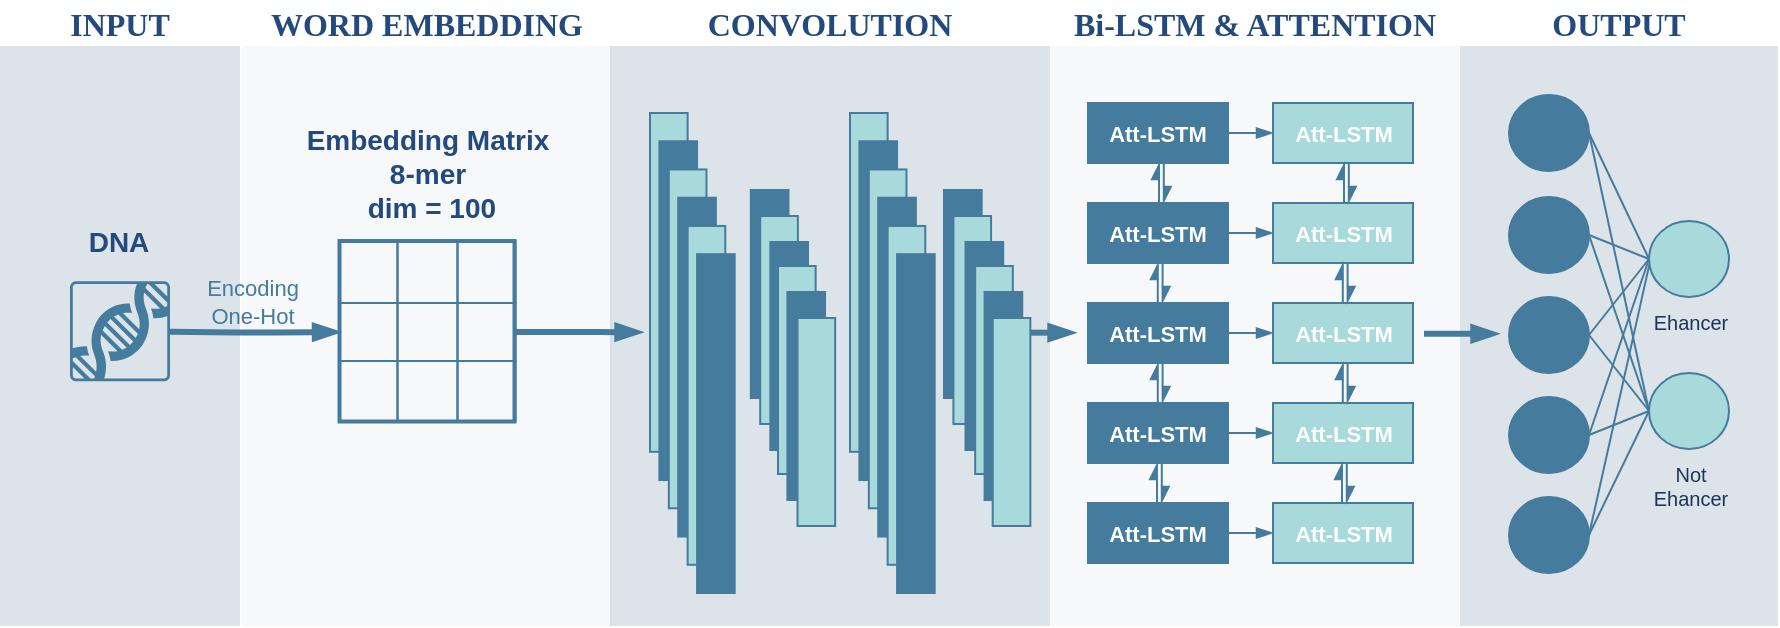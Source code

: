 <mxfile version="24.3.0" type="github">
  <diagram id="07fea595-8f29-1299-0266-81d95cde20df" name="Page-1">
    <mxGraphModel dx="1434" dy="-32" grid="1" gridSize="10" guides="1" tooltips="1" connect="1" arrows="1" fold="1" page="1" pageScale="1" pageWidth="1169" pageHeight="827" background="#ffffff" math="0" shadow="0">
      <root>
        <mxCell id="0" />
        <mxCell id="1" parent="0" />
        <mxCell id="SglfwwHXvNLSPvmOc2Lm-236" value="&lt;font style=&quot;font-size: 16px;&quot; color=&quot;#23497d&quot;&gt;INPUT&lt;/font&gt;" style="swimlane;whiteSpace=wrap;fillColor=none;swimlaneFillColor=#BAC8D3;fontColor=#EEEEEE;fontFamily=Tahoma;html=1;strokeColor=none;opacity=50;labelBackgroundColor=none;startSize=23;" parent="1" vertex="1">
          <mxGeometry x="111" y="1080" width="120" height="313" as="geometry">
            <mxRectangle x="20" y="20" width="80" height="23" as="alternateBounds" />
          </mxGeometry>
        </mxCell>
        <mxCell id="SglfwwHXvNLSPvmOc2Lm-496" value="&lt;font color=&quot;#23497d&quot;&gt;&lt;span style=&quot;font-size: 14px;&quot;&gt;&lt;b&gt;DNA&lt;/b&gt;&lt;/span&gt;&lt;/font&gt;" style="rounded=0;whiteSpace=wrap;html=1;strokeColor=none;fontColor=#1D3557;fillColor=none;align=center;" parent="SglfwwHXvNLSPvmOc2Lm-236" vertex="1">
          <mxGeometry x="10.38" y="90.75" width="99.25" height="60" as="geometry" />
        </mxCell>
        <mxCell id="SglfwwHXvNLSPvmOc2Lm-497" value="" style="sketch=0;points=[[0.015,0.015,0],[0.985,0.015,0],[0.985,0.985,0],[0.015,0.985,0],[0.25,0,0],[0.5,0,0],[0.75,0,0],[1,0.25,0],[1,0.5,0],[1,0.75,0],[0.75,1,0],[0.5,1,0],[0.25,1,0],[0,0.75,0],[0,0.5,0],[0,0.25,0]];verticalLabelPosition=bottom;verticalAlign=top;aspect=fixed;align=center;pointerEvents=1;shape=mxgraph.cisco19.rect;prIcon=cisco_dna_center;fillColor=none;strokeColor=#457B9D;fontFamily=Helvetica;fontSize=11;fontColor=none;labelBackgroundColor=none;noLabel=1;strokeWidth=1;" parent="SglfwwHXvNLSPvmOc2Lm-236" vertex="1">
          <mxGeometry x="35.01" y="140.63" width="50" height="50" as="geometry" />
        </mxCell>
        <mxCell id="SglfwwHXvNLSPvmOc2Lm-240" value="&lt;font style=&quot;font-size: 16px;&quot; color=&quot;#23497d&quot;&gt;WORD EMBEDDING&lt;/font&gt;" style="swimlane;whiteSpace=wrap;fillColor=none;swimlaneFillColor=#eef1f4;fontColor=#EEEEEE;fontFamily=Tahoma;html=1;strokeColor=none;opacity=50;labelBackgroundColor=none;" parent="1" vertex="1">
          <mxGeometry x="232" y="1080" width="185" height="313" as="geometry">
            <mxRectangle x="20" y="20" width="80" height="23" as="alternateBounds" />
          </mxGeometry>
        </mxCell>
        <mxCell id="SglfwwHXvNLSPvmOc2Lm-248" value="" style="childLayout=tableLayout;recursiveResize=0;shadow=0;fillColor=none;strokeColor=#457B9D;fontColor=#1D3557;strokeWidth=2;" parent="SglfwwHXvNLSPvmOc2Lm-240" vertex="1">
          <mxGeometry x="48.75" y="120.5" width="87.5" height="90.25" as="geometry" />
        </mxCell>
        <mxCell id="SglfwwHXvNLSPvmOc2Lm-249" value="" style="shape=tableRow;horizontal=0;startSize=0;swimlaneHead=0;swimlaneBody=0;top=0;left=0;bottom=0;right=0;dropTarget=0;collapsible=0;recursiveResize=0;expand=0;fontStyle=0;fillColor=none;strokeColor=inherit;fontColor=#1D3557;" parent="SglfwwHXvNLSPvmOc2Lm-248" vertex="1">
          <mxGeometry width="87.5" height="31" as="geometry" />
        </mxCell>
        <mxCell id="SglfwwHXvNLSPvmOc2Lm-250" value="" style="connectable=0;recursiveResize=0;strokeColor=inherit;fillColor=none;align=center;whiteSpace=wrap;html=1;fontColor=#1D3557;" parent="SglfwwHXvNLSPvmOc2Lm-249" vertex="1">
          <mxGeometry width="29" height="31" as="geometry">
            <mxRectangle width="29" height="31" as="alternateBounds" />
          </mxGeometry>
        </mxCell>
        <mxCell id="SglfwwHXvNLSPvmOc2Lm-251" value="" style="connectable=0;recursiveResize=0;strokeColor=inherit;fillColor=none;align=center;whiteSpace=wrap;html=1;fontColor=#1D3557;" parent="SglfwwHXvNLSPvmOc2Lm-249" vertex="1">
          <mxGeometry x="29" width="30" height="31" as="geometry">
            <mxRectangle width="30" height="31" as="alternateBounds" />
          </mxGeometry>
        </mxCell>
        <mxCell id="SglfwwHXvNLSPvmOc2Lm-252" value="" style="connectable=0;recursiveResize=0;strokeColor=inherit;fillColor=none;align=center;whiteSpace=wrap;html=1;fontColor=#1D3557;" parent="SglfwwHXvNLSPvmOc2Lm-249" vertex="1">
          <mxGeometry x="59" width="29" height="31" as="geometry">
            <mxRectangle width="29" height="31" as="alternateBounds" />
          </mxGeometry>
        </mxCell>
        <mxCell id="SglfwwHXvNLSPvmOc2Lm-253" style="shape=tableRow;horizontal=0;startSize=0;swimlaneHead=0;swimlaneBody=0;top=0;left=0;bottom=0;right=0;dropTarget=0;collapsible=0;recursiveResize=0;expand=0;fontStyle=0;fillColor=none;strokeColor=inherit;fontColor=#1D3557;" parent="SglfwwHXvNLSPvmOc2Lm-248" vertex="1">
          <mxGeometry y="31" width="87.5" height="29" as="geometry" />
        </mxCell>
        <mxCell id="SglfwwHXvNLSPvmOc2Lm-254" value="" style="connectable=0;recursiveResize=0;strokeColor=inherit;fillColor=none;align=center;whiteSpace=wrap;html=1;fontColor=#1D3557;" parent="SglfwwHXvNLSPvmOc2Lm-253" vertex="1">
          <mxGeometry width="29" height="29" as="geometry">
            <mxRectangle width="29" height="29" as="alternateBounds" />
          </mxGeometry>
        </mxCell>
        <mxCell id="SglfwwHXvNLSPvmOc2Lm-255" value="" style="connectable=0;recursiveResize=0;strokeColor=inherit;fillColor=none;align=center;whiteSpace=wrap;html=1;fontColor=#1D3557;" parent="SglfwwHXvNLSPvmOc2Lm-253" vertex="1">
          <mxGeometry x="29" width="30" height="29" as="geometry">
            <mxRectangle width="30" height="29" as="alternateBounds" />
          </mxGeometry>
        </mxCell>
        <mxCell id="SglfwwHXvNLSPvmOc2Lm-256" value="" style="connectable=0;recursiveResize=0;strokeColor=inherit;fillColor=none;align=center;whiteSpace=wrap;html=1;fontColor=#1D3557;" parent="SglfwwHXvNLSPvmOc2Lm-253" vertex="1">
          <mxGeometry x="59" width="29" height="29" as="geometry">
            <mxRectangle width="29" height="29" as="alternateBounds" />
          </mxGeometry>
        </mxCell>
        <mxCell id="SglfwwHXvNLSPvmOc2Lm-257" style="shape=tableRow;horizontal=0;startSize=0;swimlaneHead=0;swimlaneBody=0;top=0;left=0;bottom=0;right=0;dropTarget=0;collapsible=0;recursiveResize=0;expand=0;fontStyle=0;fillColor=none;strokeColor=inherit;fontColor=#1D3557;" parent="SglfwwHXvNLSPvmOc2Lm-248" vertex="1">
          <mxGeometry y="60" width="87.5" height="30" as="geometry" />
        </mxCell>
        <mxCell id="SglfwwHXvNLSPvmOc2Lm-258" value="" style="connectable=0;recursiveResize=0;strokeColor=inherit;fillColor=none;align=center;whiteSpace=wrap;html=1;fontColor=#1D3557;" parent="SglfwwHXvNLSPvmOc2Lm-257" vertex="1">
          <mxGeometry width="29" height="30" as="geometry">
            <mxRectangle width="29" height="30" as="alternateBounds" />
          </mxGeometry>
        </mxCell>
        <mxCell id="SglfwwHXvNLSPvmOc2Lm-259" value="" style="connectable=0;recursiveResize=0;strokeColor=inherit;fillColor=none;align=center;whiteSpace=wrap;html=1;fontColor=#1D3557;" parent="SglfwwHXvNLSPvmOc2Lm-257" vertex="1">
          <mxGeometry x="29" width="30" height="30" as="geometry">
            <mxRectangle width="30" height="30" as="alternateBounds" />
          </mxGeometry>
        </mxCell>
        <mxCell id="SglfwwHXvNLSPvmOc2Lm-260" value="" style="connectable=0;recursiveResize=0;strokeColor=inherit;fillColor=none;align=center;whiteSpace=wrap;html=1;fontColor=#1D3557;" parent="SglfwwHXvNLSPvmOc2Lm-257" vertex="1">
          <mxGeometry x="59" width="29" height="30" as="geometry">
            <mxRectangle width="29" height="30" as="alternateBounds" />
          </mxGeometry>
        </mxCell>
        <mxCell id="SglfwwHXvNLSPvmOc2Lm-263" value="&lt;font color=&quot;#23497d&quot; style=&quot;font-size: 14px;&quot;&gt;&lt;b style=&quot;&quot;&gt;Embedding Matrix&lt;/b&gt;&lt;/font&gt;&lt;div style=&quot;font-size: 14px;&quot;&gt;&lt;font color=&quot;#23497d&quot; style=&quot;font-size: 14px;&quot;&gt;&lt;b style=&quot;&quot;&gt;8-mer&lt;/b&gt;&lt;/font&gt;&lt;/div&gt;&lt;div style=&quot;font-size: 14px;&quot;&gt;&lt;font color=&quot;#23497d&quot; style=&quot;font-size: 14px;&quot;&gt;&lt;b style=&quot;&quot;&gt;&amp;nbsp;dim = 100&lt;/b&gt;&lt;/font&gt;&lt;/div&gt;" style="rounded=0;whiteSpace=wrap;html=1;strokeColor=none;fontColor=#1D3557;fillColor=none;align=center;" parent="SglfwwHXvNLSPvmOc2Lm-240" vertex="1">
          <mxGeometry x="18.75" y="56.5" width="147.5" height="60" as="geometry" />
        </mxCell>
        <mxCell id="SglfwwHXvNLSPvmOc2Lm-261" style="edgeStyle=orthogonalEdgeStyle;rounded=1;orthogonalLoop=1;jettySize=auto;html=1;entryX=0;entryY=0.5;entryDx=0;entryDy=0;strokeColor=#457B9D;fontColor=#1D3557;fillColor=#A8DADC;curved=0;strokeWidth=3;endArrow=blockThin;endFill=1;labelBackgroundColor=none;" parent="1" target="SglfwwHXvNLSPvmOc2Lm-253" edge="1">
          <mxGeometry relative="1" as="geometry">
            <mxPoint x="196" y="1245.833" as="sourcePoint" />
          </mxGeometry>
        </mxCell>
        <mxCell id="SglfwwHXvNLSPvmOc2Lm-501" value="Encoding&lt;div&gt;One-Hot&lt;/div&gt;" style="edgeLabel;html=1;align=center;verticalAlign=middle;resizable=0;points=[];strokeColor=#457B9D;fontFamily=Helvetica;fontSize=11;fontColor=#457B9D;labelBackgroundColor=none;fillColor=#A8DADC;" parent="SglfwwHXvNLSPvmOc2Lm-261" vertex="1" connectable="0">
          <mxGeometry x="-0.17" y="-1" relative="1" as="geometry">
            <mxPoint x="5" y="-16" as="offset" />
          </mxGeometry>
        </mxCell>
        <mxCell id="SglfwwHXvNLSPvmOc2Lm-333" value="&lt;font style=&quot;font-size: 16px;&quot; color=&quot;#23497d&quot;&gt;CONVOLUTION&lt;/font&gt;" style="swimlane;whiteSpace=wrap;fillColor=none;swimlaneFillColor=#BAC8D3;fontColor=#EEEEEE;fontFamily=Tahoma;html=1;strokeColor=none;opacity=50;labelBackgroundColor=none;startSize=23;" parent="1" vertex="1">
          <mxGeometry x="416" y="1080" width="220" height="313" as="geometry">
            <mxRectangle x="20" y="20" width="80" height="23" as="alternateBounds" />
          </mxGeometry>
        </mxCell>
        <mxCell id="SglfwwHXvNLSPvmOc2Lm-303" value="" style="group" parent="SglfwwHXvNLSPvmOc2Lm-333" vertex="1" connectable="0">
          <mxGeometry x="20" y="56.5" width="80" height="240" as="geometry" />
        </mxCell>
        <mxCell id="SglfwwHXvNLSPvmOc2Lm-287" value="" style="group" parent="SglfwwHXvNLSPvmOc2Lm-303" vertex="1" connectable="0">
          <mxGeometry width="42.35" height="240" as="geometry" />
        </mxCell>
        <mxCell id="SglfwwHXvNLSPvmOc2Lm-281" value="" style="rounded=0;whiteSpace=wrap;html=1;strokeColor=#457B9D;fontFamily=Helvetica;fontSize=11;fontColor=#1D3557;labelBackgroundColor=default;fillColor=#A8DADC;" parent="SglfwwHXvNLSPvmOc2Lm-287" vertex="1">
          <mxGeometry width="18.822" height="169.412" as="geometry" />
        </mxCell>
        <mxCell id="SglfwwHXvNLSPvmOc2Lm-282" value="" style="rounded=0;whiteSpace=wrap;html=1;strokeColor=#457B9D;fontFamily=Helvetica;fontSize=11;fontColor=#1D3557;labelBackgroundColor=default;fillColor=#457B9D;" parent="SglfwwHXvNLSPvmOc2Lm-287" vertex="1">
          <mxGeometry x="4.706" y="14.118" width="18.822" height="169.412" as="geometry" />
        </mxCell>
        <mxCell id="SglfwwHXvNLSPvmOc2Lm-283" value="" style="rounded=0;whiteSpace=wrap;html=1;strokeColor=#457B9D;fontFamily=Helvetica;fontSize=11;fontColor=#1D3557;labelBackgroundColor=default;fillColor=#A8DADC;" parent="SglfwwHXvNLSPvmOc2Lm-287" vertex="1">
          <mxGeometry x="9.411" y="28.235" width="18.822" height="169.412" as="geometry" />
        </mxCell>
        <mxCell id="SglfwwHXvNLSPvmOc2Lm-284" value="" style="rounded=0;whiteSpace=wrap;html=1;strokeColor=#457B9D;fontFamily=Helvetica;fontSize=11;fontColor=#1D3557;labelBackgroundColor=default;fillColor=#457B9D;" parent="SglfwwHXvNLSPvmOc2Lm-287" vertex="1">
          <mxGeometry x="14.117" y="42.353" width="18.822" height="169.412" as="geometry" />
        </mxCell>
        <mxCell id="SglfwwHXvNLSPvmOc2Lm-285" value="" style="rounded=0;whiteSpace=wrap;html=1;strokeColor=#457B9D;fontFamily=Helvetica;fontSize=11;fontColor=#1D3557;labelBackgroundColor=default;fillColor=#A8DADC;" parent="SglfwwHXvNLSPvmOc2Lm-287" vertex="1">
          <mxGeometry x="18.822" y="56.471" width="18.822" height="169.412" as="geometry" />
        </mxCell>
        <mxCell id="SglfwwHXvNLSPvmOc2Lm-286" value="" style="rounded=0;whiteSpace=wrap;html=1;strokeColor=#457B9D;fontFamily=Helvetica;fontSize=11;fontColor=#1D3557;labelBackgroundColor=default;fillColor=#457B9D;" parent="SglfwwHXvNLSPvmOc2Lm-287" vertex="1">
          <mxGeometry x="23.528" y="70.588" width="18.822" height="169.412" as="geometry" />
        </mxCell>
        <mxCell id="SglfwwHXvNLSPvmOc2Lm-291" value="" style="group" parent="SglfwwHXvNLSPvmOc2Lm-303" vertex="1" connectable="0">
          <mxGeometry x="48.409" y="38.5" width="30.591" height="130" as="geometry" />
        </mxCell>
        <mxCell id="SglfwwHXvNLSPvmOc2Lm-290" value="" style="rounded=0;whiteSpace=wrap;html=1;strokeColor=#457B9D;fontFamily=Helvetica;fontSize=11;fontColor=#1D3557;labelBackgroundColor=default;fillColor=#457B9D;" parent="SglfwwHXvNLSPvmOc2Lm-291" vertex="1">
          <mxGeometry x="2" width="18.825" height="104" as="geometry" />
        </mxCell>
        <mxCell id="SglfwwHXvNLSPvmOc2Lm-276" value="" style="rounded=0;whiteSpace=wrap;html=1;strokeColor=#457B9D;fontFamily=Helvetica;fontSize=11;fontColor=#1D3557;labelBackgroundColor=default;fillColor=#A8DADC;" parent="SglfwwHXvNLSPvmOc2Lm-291" vertex="1">
          <mxGeometry x="6.708" y="13" width="18.825" height="104" as="geometry" />
        </mxCell>
        <mxCell id="SglfwwHXvNLSPvmOc2Lm-277" value="" style="rounded=0;whiteSpace=wrap;html=1;strokeColor=#457B9D;fontFamily=Helvetica;fontSize=11;fontColor=#1D3557;labelBackgroundColor=default;fillColor=#457B9D;" parent="SglfwwHXvNLSPvmOc2Lm-291" vertex="1">
          <mxGeometry x="11.766" y="26" width="18.825" height="104" as="geometry" />
        </mxCell>
        <mxCell id="SglfwwHXvNLSPvmOc2Lm-304" value="" style="group" parent="SglfwwHXvNLSPvmOc2Lm-333" vertex="1" connectable="0">
          <mxGeometry x="120" y="56.5" width="80" height="240" as="geometry" />
        </mxCell>
        <mxCell id="SglfwwHXvNLSPvmOc2Lm-305" value="" style="group" parent="SglfwwHXvNLSPvmOc2Lm-304" vertex="1" connectable="0">
          <mxGeometry width="42.35" height="240" as="geometry" />
        </mxCell>
        <mxCell id="SglfwwHXvNLSPvmOc2Lm-306" value="" style="rounded=0;whiteSpace=wrap;html=1;strokeColor=#457B9D;fontFamily=Helvetica;fontSize=11;fontColor=#1D3557;labelBackgroundColor=default;fillColor=#A8DADC;" parent="SglfwwHXvNLSPvmOc2Lm-305" vertex="1">
          <mxGeometry width="18.822" height="169.412" as="geometry" />
        </mxCell>
        <mxCell id="SglfwwHXvNLSPvmOc2Lm-307" value="" style="rounded=0;whiteSpace=wrap;html=1;strokeColor=#457B9D;fontFamily=Helvetica;fontSize=11;fontColor=#1D3557;labelBackgroundColor=default;fillColor=#457B9D;" parent="SglfwwHXvNLSPvmOc2Lm-305" vertex="1">
          <mxGeometry x="4.706" y="14.118" width="18.822" height="169.412" as="geometry" />
        </mxCell>
        <mxCell id="SglfwwHXvNLSPvmOc2Lm-308" value="" style="rounded=0;whiteSpace=wrap;html=1;strokeColor=#457B9D;fontFamily=Helvetica;fontSize=11;fontColor=#1D3557;labelBackgroundColor=default;fillColor=#A8DADC;" parent="SglfwwHXvNLSPvmOc2Lm-305" vertex="1">
          <mxGeometry x="9.411" y="28.235" width="18.822" height="169.412" as="geometry" />
        </mxCell>
        <mxCell id="SglfwwHXvNLSPvmOc2Lm-309" value="" style="rounded=0;whiteSpace=wrap;html=1;strokeColor=#457B9D;fontFamily=Helvetica;fontSize=11;fontColor=#1D3557;labelBackgroundColor=default;fillColor=#457B9D;" parent="SglfwwHXvNLSPvmOc2Lm-305" vertex="1">
          <mxGeometry x="14.117" y="42.353" width="18.822" height="169.412" as="geometry" />
        </mxCell>
        <mxCell id="SglfwwHXvNLSPvmOc2Lm-310" value="" style="rounded=0;whiteSpace=wrap;html=1;strokeColor=#457B9D;fontFamily=Helvetica;fontSize=11;fontColor=#1D3557;labelBackgroundColor=default;fillColor=#A8DADC;" parent="SglfwwHXvNLSPvmOc2Lm-305" vertex="1">
          <mxGeometry x="18.822" y="56.471" width="18.822" height="169.412" as="geometry" />
        </mxCell>
        <mxCell id="SglfwwHXvNLSPvmOc2Lm-311" value="" style="rounded=0;whiteSpace=wrap;html=1;strokeColor=#457B9D;fontFamily=Helvetica;fontSize=11;fontColor=#1D3557;labelBackgroundColor=default;fillColor=#457B9D;" parent="SglfwwHXvNLSPvmOc2Lm-305" vertex="1">
          <mxGeometry x="23.528" y="70.588" width="18.822" height="169.412" as="geometry" />
        </mxCell>
        <mxCell id="SglfwwHXvNLSPvmOc2Lm-505" value="" style="group" parent="SglfwwHXvNLSPvmOc2Lm-333" vertex="1" connectable="0">
          <mxGeometry x="83.999" y="143" width="30.591" height="130" as="geometry" />
        </mxCell>
        <mxCell id="SglfwwHXvNLSPvmOc2Lm-506" value="" style="rounded=0;whiteSpace=wrap;html=1;strokeColor=#457B9D;fontFamily=Helvetica;fontSize=11;fontColor=#A8DADC;labelBackgroundColor=default;fillColor=#A8DADC;" parent="SglfwwHXvNLSPvmOc2Lm-505" vertex="1">
          <mxGeometry y="-10" width="18.825" height="104" as="geometry" />
        </mxCell>
        <mxCell id="SglfwwHXvNLSPvmOc2Lm-507" value="" style="rounded=0;whiteSpace=wrap;html=1;strokeColor=#457B9D;fontFamily=Helvetica;fontSize=11;fontColor=#1D3557;labelBackgroundColor=default;fillColor=#457B9D;" parent="SglfwwHXvNLSPvmOc2Lm-505" vertex="1">
          <mxGeometry x="4.708" y="3" width="18.825" height="104" as="geometry" />
        </mxCell>
        <mxCell id="SglfwwHXvNLSPvmOc2Lm-508" value="" style="rounded=0;whiteSpace=wrap;html=1;strokeColor=#457B9D;fontFamily=Helvetica;fontSize=11;fontColor=#1D3557;labelBackgroundColor=default;fillColor=#A8DADC;" parent="SglfwwHXvNLSPvmOc2Lm-505" vertex="1">
          <mxGeometry x="9.766" y="16" width="18.825" height="104" as="geometry" />
        </mxCell>
        <mxCell id="SglfwwHXvNLSPvmOc2Lm-337" style="edgeStyle=orthogonalEdgeStyle;curved=0;rounded=1;orthogonalLoop=1;jettySize=auto;html=1;entryX=-0.213;entryY=0.647;entryDx=0;entryDy=0;entryPerimeter=0;strokeColor=#457B9D;strokeWidth=3;align=center;verticalAlign=middle;fontFamily=Helvetica;fontSize=11;fontColor=#1D3557;labelBackgroundColor=default;endArrow=blockThin;endFill=1;fillColor=#A8DADC;" parent="1" source="SglfwwHXvNLSPvmOc2Lm-253" target="SglfwwHXvNLSPvmOc2Lm-281" edge="1">
          <mxGeometry relative="1" as="geometry" />
        </mxCell>
        <mxCell id="SglfwwHXvNLSPvmOc2Lm-350" value="&lt;font style=&quot;font-size: 16px;&quot; color=&quot;#23497d&quot;&gt;Bi-LSTM &amp;amp; ATTENTION&lt;/font&gt;" style="swimlane;whiteSpace=wrap;fillColor=none;swimlaneFillColor=#eef1f4;fontColor=#EEEEEE;fontFamily=Tahoma;html=1;strokeColor=none;opacity=50;labelBackgroundColor=none;" parent="1" vertex="1">
          <mxGeometry x="636" y="1080" width="205" height="313" as="geometry">
            <mxRectangle x="20" y="20" width="80" height="23" as="alternateBounds" />
          </mxGeometry>
        </mxCell>
        <mxCell id="SglfwwHXvNLSPvmOc2Lm-401" style="edgeStyle=orthogonalEdgeStyle;curved=0;rounded=1;orthogonalLoop=1;jettySize=auto;html=1;strokeColor=#457B9D;strokeWidth=1;align=center;verticalAlign=middle;fontFamily=Helvetica;fontSize=11;fontColor=#1D3557;labelBackgroundColor=default;endArrow=blockThin;endFill=1;fillColor=#A8DADC;" parent="SglfwwHXvNLSPvmOc2Lm-350" source="SglfwwHXvNLSPvmOc2Lm-338" edge="1">
          <mxGeometry relative="1" as="geometry">
            <mxPoint x="111.5" y="66.5" as="targetPoint" />
          </mxGeometry>
        </mxCell>
        <mxCell id="SglfwwHXvNLSPvmOc2Lm-338" value="&lt;font&gt;&lt;b&gt;Att-LSTM&lt;/b&gt;&lt;/font&gt;" style="rounded=0;whiteSpace=wrap;html=1;strokeColor=#457B9D;fontFamily=Helvetica;fontSize=11;fontColor=#FFFFFF;labelBackgroundColor=none;fillColor=#457B9D;" parent="SglfwwHXvNLSPvmOc2Lm-350" vertex="1">
          <mxGeometry x="19" y="51.5" width="70" height="30" as="geometry" />
        </mxCell>
        <mxCell id="SglfwwHXvNLSPvmOc2Lm-403" style="edgeStyle=orthogonalEdgeStyle;curved=0;rounded=1;orthogonalLoop=1;jettySize=auto;html=1;strokeColor=#457B9D;strokeWidth=1;align=center;verticalAlign=middle;fontFamily=Helvetica;fontSize=11;fontColor=#1D3557;labelBackgroundColor=default;endArrow=blockThin;endFill=1;fillColor=#A8DADC;" parent="SglfwwHXvNLSPvmOc2Lm-350" source="SglfwwHXvNLSPvmOc2Lm-339" edge="1">
          <mxGeometry relative="1" as="geometry">
            <mxPoint x="111.5" y="116.5" as="targetPoint" />
          </mxGeometry>
        </mxCell>
        <mxCell id="SglfwwHXvNLSPvmOc2Lm-339" value="&lt;font&gt;&lt;b&gt;Att-LSTM&lt;/b&gt;&lt;/font&gt;" style="rounded=0;whiteSpace=wrap;html=1;strokeColor=#457B9D;fontFamily=Helvetica;fontSize=11;fontColor=#FFFFFF;labelBackgroundColor=none;fillColor=#457B9D;" parent="SglfwwHXvNLSPvmOc2Lm-350" vertex="1">
          <mxGeometry x="19" y="101.5" width="70" height="30" as="geometry" />
        </mxCell>
        <mxCell id="SglfwwHXvNLSPvmOc2Lm-404" style="edgeStyle=orthogonalEdgeStyle;curved=0;rounded=1;orthogonalLoop=1;jettySize=auto;html=1;strokeColor=#457B9D;strokeWidth=1;align=center;verticalAlign=middle;fontFamily=Helvetica;fontSize=11;fontColor=#1D3557;labelBackgroundColor=default;endArrow=blockThin;endFill=1;fillColor=#A8DADC;" parent="SglfwwHXvNLSPvmOc2Lm-350" source="SglfwwHXvNLSPvmOc2Lm-340" edge="1">
          <mxGeometry relative="1" as="geometry">
            <mxPoint x="111.5" y="166.5" as="targetPoint" />
          </mxGeometry>
        </mxCell>
        <mxCell id="SglfwwHXvNLSPvmOc2Lm-340" value="&lt;font&gt;&lt;b&gt;Att-LSTM&lt;/b&gt;&lt;/font&gt;" style="rounded=0;whiteSpace=wrap;html=1;strokeColor=#457B9D;fontFamily=Helvetica;fontSize=11;fontColor=#FFFFFF;labelBackgroundColor=none;fillColor=#457B9D;" parent="SglfwwHXvNLSPvmOc2Lm-350" vertex="1">
          <mxGeometry x="19" y="151.5" width="70" height="30" as="geometry" />
        </mxCell>
        <mxCell id="SglfwwHXvNLSPvmOc2Lm-405" style="edgeStyle=orthogonalEdgeStyle;curved=0;rounded=1;orthogonalLoop=1;jettySize=auto;html=1;strokeColor=#457B9D;strokeWidth=1;align=center;verticalAlign=middle;fontFamily=Helvetica;fontSize=11;fontColor=#1D3557;labelBackgroundColor=default;endArrow=blockThin;endFill=1;fillColor=#A8DADC;" parent="SglfwwHXvNLSPvmOc2Lm-350" source="SglfwwHXvNLSPvmOc2Lm-341" edge="1">
          <mxGeometry relative="1" as="geometry">
            <mxPoint x="111.5" y="216.5" as="targetPoint" />
          </mxGeometry>
        </mxCell>
        <mxCell id="SglfwwHXvNLSPvmOc2Lm-341" value="&lt;font&gt;&lt;b&gt;Att-LSTM&lt;/b&gt;&lt;/font&gt;" style="rounded=0;whiteSpace=wrap;html=1;strokeColor=#457B9D;fontFamily=Helvetica;fontSize=11;fontColor=#FFFFFF;labelBackgroundColor=none;fillColor=#457B9D;" parent="SglfwwHXvNLSPvmOc2Lm-350" vertex="1">
          <mxGeometry x="19" y="201.5" width="70" height="30" as="geometry" />
        </mxCell>
        <mxCell id="SglfwwHXvNLSPvmOc2Lm-406" style="edgeStyle=orthogonalEdgeStyle;curved=0;rounded=1;orthogonalLoop=1;jettySize=auto;html=1;strokeColor=#457B9D;strokeWidth=1;align=center;verticalAlign=middle;fontFamily=Helvetica;fontSize=11;fontColor=#1D3557;labelBackgroundColor=default;endArrow=blockThin;endFill=1;fillColor=#A8DADC;" parent="SglfwwHXvNLSPvmOc2Lm-350" source="SglfwwHXvNLSPvmOc2Lm-342" edge="1">
          <mxGeometry relative="1" as="geometry">
            <mxPoint x="111.5" y="266.5" as="targetPoint" />
          </mxGeometry>
        </mxCell>
        <mxCell id="SglfwwHXvNLSPvmOc2Lm-342" value="&lt;font&gt;&lt;b&gt;Att-LSTM&lt;/b&gt;&lt;/font&gt;" style="rounded=0;whiteSpace=wrap;html=1;strokeColor=#457B9D;fontFamily=Helvetica;fontSize=11;fontColor=#FFFFFF;labelBackgroundColor=none;fillColor=#457B9D;" parent="SglfwwHXvNLSPvmOc2Lm-350" vertex="1">
          <mxGeometry x="19" y="251.5" width="70" height="30" as="geometry" />
        </mxCell>
        <mxCell id="SglfwwHXvNLSPvmOc2Lm-372" value="" style="group" parent="SglfwwHXvNLSPvmOc2Lm-350" vertex="1" connectable="0">
          <mxGeometry x="54.505" y="81.5" width="2.395" height="20" as="geometry" />
        </mxCell>
        <mxCell id="SglfwwHXvNLSPvmOc2Lm-370" style="edgeStyle=orthogonalEdgeStyle;curved=0;rounded=1;orthogonalLoop=1;jettySize=auto;html=1;entryX=0.5;entryY=0;entryDx=0;entryDy=0;strokeColor=#457B9D;strokeWidth=1;align=center;verticalAlign=middle;fontFamily=Helvetica;fontSize=11;fontColor=#1D3557;labelBackgroundColor=default;endArrow=async;endFill=1;fillColor=#A8DADC;" parent="SglfwwHXvNLSPvmOc2Lm-372" edge="1">
          <mxGeometry relative="1" as="geometry">
            <mxPoint x="2.395" as="sourcePoint" />
            <mxPoint x="2.395" y="20" as="targetPoint" />
            <Array as="points">
              <mxPoint x="2.395" y="11" />
              <mxPoint x="2.395" y="11" />
            </Array>
          </mxGeometry>
        </mxCell>
        <mxCell id="SglfwwHXvNLSPvmOc2Lm-371" style="edgeStyle=orthogonalEdgeStyle;curved=0;rounded=1;orthogonalLoop=1;jettySize=auto;html=1;entryX=0.5;entryY=0;entryDx=0;entryDy=0;strokeColor=#457B9D;strokeWidth=1;align=center;verticalAlign=middle;fontFamily=Helvetica;fontSize=11;fontColor=#1D3557;labelBackgroundColor=default;endArrow=async;endFill=1;fillColor=#A8DADC;" parent="SglfwwHXvNLSPvmOc2Lm-372" edge="1">
          <mxGeometry relative="1" as="geometry">
            <mxPoint y="20" as="sourcePoint" />
            <mxPoint as="targetPoint" />
            <Array as="points">
              <mxPoint y="9" />
              <mxPoint y="9" />
            </Array>
          </mxGeometry>
        </mxCell>
        <mxCell id="SglfwwHXvNLSPvmOc2Lm-373" value="" style="group" parent="SglfwwHXvNLSPvmOc2Lm-350" vertex="1" connectable="0">
          <mxGeometry x="53.905" y="131.5" width="2.395" height="20" as="geometry" />
        </mxCell>
        <mxCell id="SglfwwHXvNLSPvmOc2Lm-374" style="edgeStyle=orthogonalEdgeStyle;curved=0;rounded=1;orthogonalLoop=1;jettySize=auto;html=1;entryX=0.5;entryY=0;entryDx=0;entryDy=0;strokeColor=#457B9D;strokeWidth=1;align=center;verticalAlign=middle;fontFamily=Helvetica;fontSize=11;fontColor=#1D3557;labelBackgroundColor=default;endArrow=async;endFill=1;fillColor=#A8DADC;" parent="SglfwwHXvNLSPvmOc2Lm-373" edge="1">
          <mxGeometry relative="1" as="geometry">
            <mxPoint x="2.395" as="sourcePoint" />
            <mxPoint x="2.395" y="20" as="targetPoint" />
            <Array as="points">
              <mxPoint x="2.395" y="11" />
              <mxPoint x="2.395" y="11" />
            </Array>
          </mxGeometry>
        </mxCell>
        <mxCell id="SglfwwHXvNLSPvmOc2Lm-375" style="edgeStyle=orthogonalEdgeStyle;curved=0;rounded=1;orthogonalLoop=1;jettySize=auto;html=1;entryX=0.5;entryY=0;entryDx=0;entryDy=0;strokeColor=#457B9D;strokeWidth=1;align=center;verticalAlign=middle;fontFamily=Helvetica;fontSize=11;fontColor=#1D3557;labelBackgroundColor=default;endArrow=async;endFill=1;fillColor=#A8DADC;" parent="SglfwwHXvNLSPvmOc2Lm-373" edge="1">
          <mxGeometry relative="1" as="geometry">
            <mxPoint y="20" as="sourcePoint" />
            <mxPoint as="targetPoint" />
            <Array as="points">
              <mxPoint y="9" />
              <mxPoint y="9" />
            </Array>
          </mxGeometry>
        </mxCell>
        <mxCell id="SglfwwHXvNLSPvmOc2Lm-377" value="" style="group" parent="SglfwwHXvNLSPvmOc2Lm-350" vertex="1" connectable="0">
          <mxGeometry x="53.905" y="181.5" width="2.395" height="20" as="geometry" />
        </mxCell>
        <mxCell id="SglfwwHXvNLSPvmOc2Lm-378" style="edgeStyle=orthogonalEdgeStyle;curved=0;rounded=1;orthogonalLoop=1;jettySize=auto;html=1;entryX=0.5;entryY=0;entryDx=0;entryDy=0;strokeColor=#457B9D;strokeWidth=1;align=center;verticalAlign=middle;fontFamily=Helvetica;fontSize=11;fontColor=#1D3557;labelBackgroundColor=default;endArrow=async;endFill=1;fillColor=#A8DADC;" parent="SglfwwHXvNLSPvmOc2Lm-377" edge="1">
          <mxGeometry relative="1" as="geometry">
            <mxPoint x="2.395" as="sourcePoint" />
            <mxPoint x="2.395" y="20" as="targetPoint" />
            <Array as="points">
              <mxPoint x="2.395" y="11" />
              <mxPoint x="2.395" y="11" />
            </Array>
          </mxGeometry>
        </mxCell>
        <mxCell id="SglfwwHXvNLSPvmOc2Lm-379" style="edgeStyle=orthogonalEdgeStyle;curved=0;rounded=1;orthogonalLoop=1;jettySize=auto;html=1;entryX=0.5;entryY=0;entryDx=0;entryDy=0;strokeColor=#457B9D;strokeWidth=1;align=center;verticalAlign=middle;fontFamily=Helvetica;fontSize=11;fontColor=#1D3557;labelBackgroundColor=default;endArrow=async;endFill=1;fillColor=#A8DADC;" parent="SglfwwHXvNLSPvmOc2Lm-377" edge="1">
          <mxGeometry relative="1" as="geometry">
            <mxPoint y="20" as="sourcePoint" />
            <mxPoint as="targetPoint" />
            <Array as="points">
              <mxPoint y="9" />
              <mxPoint y="9" />
            </Array>
          </mxGeometry>
        </mxCell>
        <mxCell id="SglfwwHXvNLSPvmOc2Lm-380" value="" style="group" parent="SglfwwHXvNLSPvmOc2Lm-350" vertex="1" connectable="0">
          <mxGeometry x="53.505" y="231.5" width="2.395" height="20" as="geometry" />
        </mxCell>
        <mxCell id="SglfwwHXvNLSPvmOc2Lm-381" style="edgeStyle=orthogonalEdgeStyle;curved=0;rounded=1;orthogonalLoop=1;jettySize=auto;html=1;entryX=0.5;entryY=0;entryDx=0;entryDy=0;strokeColor=#457B9D;strokeWidth=1;align=center;verticalAlign=middle;fontFamily=Helvetica;fontSize=11;fontColor=#1D3557;labelBackgroundColor=default;endArrow=async;endFill=1;fillColor=#A8DADC;" parent="SglfwwHXvNLSPvmOc2Lm-380" edge="1">
          <mxGeometry relative="1" as="geometry">
            <mxPoint x="2.395" as="sourcePoint" />
            <mxPoint x="2.395" y="20" as="targetPoint" />
            <Array as="points">
              <mxPoint x="2.395" y="11" />
              <mxPoint x="2.395" y="11" />
            </Array>
          </mxGeometry>
        </mxCell>
        <mxCell id="SglfwwHXvNLSPvmOc2Lm-382" style="edgeStyle=orthogonalEdgeStyle;curved=0;rounded=1;orthogonalLoop=1;jettySize=auto;html=1;entryX=0.5;entryY=0;entryDx=0;entryDy=0;strokeColor=#457B9D;strokeWidth=1;align=center;verticalAlign=middle;fontFamily=Helvetica;fontSize=11;fontColor=#1D3557;labelBackgroundColor=default;endArrow=async;endFill=1;fillColor=#A8DADC;" parent="SglfwwHXvNLSPvmOc2Lm-380" edge="1">
          <mxGeometry relative="1" as="geometry">
            <mxPoint y="20" as="sourcePoint" />
            <mxPoint as="targetPoint" />
            <Array as="points">
              <mxPoint y="9" />
              <mxPoint y="9" />
            </Array>
          </mxGeometry>
        </mxCell>
        <mxCell id="SglfwwHXvNLSPvmOc2Lm-384" value="&lt;font&gt;&lt;b&gt;Att-LSTM&lt;/b&gt;&lt;/font&gt;" style="rounded=0;whiteSpace=wrap;html=1;strokeColor=#457B9D;fontFamily=Helvetica;fontSize=11;fontColor=#FFFFFF;labelBackgroundColor=none;fillColor=#A8DADC;" parent="SglfwwHXvNLSPvmOc2Lm-350" vertex="1">
          <mxGeometry x="111.5" y="51.5" width="70" height="30" as="geometry" />
        </mxCell>
        <mxCell id="SglfwwHXvNLSPvmOc2Lm-385" value="&lt;font&gt;&lt;b&gt;Att-LSTM&lt;/b&gt;&lt;/font&gt;" style="rounded=0;whiteSpace=wrap;html=1;strokeColor=#457B9D;fontFamily=Helvetica;fontSize=11;fontColor=#FFFFFF;labelBackgroundColor=none;fillColor=#A8DADC;" parent="SglfwwHXvNLSPvmOc2Lm-350" vertex="1">
          <mxGeometry x="111.5" y="101.5" width="70" height="30" as="geometry" />
        </mxCell>
        <mxCell id="SglfwwHXvNLSPvmOc2Lm-386" value="&lt;font&gt;&lt;b&gt;Att-LSTM&lt;/b&gt;&lt;/font&gt;" style="rounded=0;whiteSpace=wrap;html=1;strokeColor=#457B9D;fontFamily=Helvetica;fontSize=11;fontColor=#FFFFFF;labelBackgroundColor=none;fillColor=#A8DADC;" parent="SglfwwHXvNLSPvmOc2Lm-350" vertex="1">
          <mxGeometry x="111.5" y="151.5" width="70" height="30" as="geometry" />
        </mxCell>
        <mxCell id="SglfwwHXvNLSPvmOc2Lm-387" value="&lt;font&gt;&lt;b&gt;Att-LSTM&lt;/b&gt;&lt;/font&gt;" style="rounded=0;whiteSpace=wrap;html=1;strokeColor=#457B9D;fontFamily=Helvetica;fontSize=11;fontColor=#FFFFFF;labelBackgroundColor=none;fillColor=#A8DADC;" parent="SglfwwHXvNLSPvmOc2Lm-350" vertex="1">
          <mxGeometry x="111.5" y="201.5" width="70" height="30" as="geometry" />
        </mxCell>
        <mxCell id="SglfwwHXvNLSPvmOc2Lm-388" value="&lt;font&gt;&lt;b&gt;Att-LSTM&lt;/b&gt;&lt;/font&gt;" style="rounded=0;whiteSpace=wrap;html=1;strokeColor=#457B9D;fontFamily=Helvetica;fontSize=11;fontColor=#FFFFFF;labelBackgroundColor=none;fillColor=#A8DADC;" parent="SglfwwHXvNLSPvmOc2Lm-350" vertex="1">
          <mxGeometry x="111.5" y="251.5" width="70" height="30" as="geometry" />
        </mxCell>
        <mxCell id="SglfwwHXvNLSPvmOc2Lm-389" value="" style="group" parent="SglfwwHXvNLSPvmOc2Lm-350" vertex="1" connectable="0">
          <mxGeometry x="147.005" y="81.5" width="2.395" height="20" as="geometry" />
        </mxCell>
        <mxCell id="SglfwwHXvNLSPvmOc2Lm-390" style="edgeStyle=orthogonalEdgeStyle;curved=0;rounded=1;orthogonalLoop=1;jettySize=auto;html=1;entryX=0.5;entryY=0;entryDx=0;entryDy=0;strokeColor=#457B9D;strokeWidth=1;align=center;verticalAlign=middle;fontFamily=Helvetica;fontSize=11;fontColor=#1D3557;labelBackgroundColor=default;endArrow=async;endFill=1;fillColor=#A8DADC;" parent="SglfwwHXvNLSPvmOc2Lm-389" edge="1">
          <mxGeometry relative="1" as="geometry">
            <mxPoint x="2.395" as="sourcePoint" />
            <mxPoint x="2.395" y="20" as="targetPoint" />
            <Array as="points">
              <mxPoint x="2.395" y="11" />
              <mxPoint x="2.395" y="11" />
            </Array>
          </mxGeometry>
        </mxCell>
        <mxCell id="SglfwwHXvNLSPvmOc2Lm-391" style="edgeStyle=orthogonalEdgeStyle;curved=0;rounded=1;orthogonalLoop=1;jettySize=auto;html=1;entryX=0.5;entryY=0;entryDx=0;entryDy=0;strokeColor=#457B9D;strokeWidth=1;align=center;verticalAlign=middle;fontFamily=Helvetica;fontSize=11;fontColor=#1D3557;labelBackgroundColor=default;endArrow=async;endFill=1;fillColor=#A8DADC;" parent="SglfwwHXvNLSPvmOc2Lm-389" edge="1">
          <mxGeometry relative="1" as="geometry">
            <mxPoint y="20" as="sourcePoint" />
            <mxPoint as="targetPoint" />
            <Array as="points">
              <mxPoint y="9" />
              <mxPoint y="9" />
            </Array>
          </mxGeometry>
        </mxCell>
        <mxCell id="SglfwwHXvNLSPvmOc2Lm-392" value="" style="group" parent="SglfwwHXvNLSPvmOc2Lm-350" vertex="1" connectable="0">
          <mxGeometry x="146.405" y="131.5" width="2.395" height="20" as="geometry" />
        </mxCell>
        <mxCell id="SglfwwHXvNLSPvmOc2Lm-393" style="edgeStyle=orthogonalEdgeStyle;curved=0;rounded=1;orthogonalLoop=1;jettySize=auto;html=1;entryX=0.5;entryY=0;entryDx=0;entryDy=0;strokeColor=#457B9D;strokeWidth=1;align=center;verticalAlign=middle;fontFamily=Helvetica;fontSize=11;fontColor=#1D3557;labelBackgroundColor=default;endArrow=async;endFill=1;fillColor=#A8DADC;" parent="SglfwwHXvNLSPvmOc2Lm-392" edge="1">
          <mxGeometry relative="1" as="geometry">
            <mxPoint x="2.395" as="sourcePoint" />
            <mxPoint x="2.395" y="20" as="targetPoint" />
            <Array as="points">
              <mxPoint x="2.395" y="11" />
              <mxPoint x="2.395" y="11" />
            </Array>
          </mxGeometry>
        </mxCell>
        <mxCell id="SglfwwHXvNLSPvmOc2Lm-394" style="edgeStyle=orthogonalEdgeStyle;curved=0;rounded=1;orthogonalLoop=1;jettySize=auto;html=1;entryX=0.5;entryY=0;entryDx=0;entryDy=0;strokeColor=#457B9D;strokeWidth=1;align=center;verticalAlign=middle;fontFamily=Helvetica;fontSize=11;fontColor=#1D3557;labelBackgroundColor=default;endArrow=async;endFill=1;fillColor=#A8DADC;" parent="SglfwwHXvNLSPvmOc2Lm-392" edge="1">
          <mxGeometry relative="1" as="geometry">
            <mxPoint y="20" as="sourcePoint" />
            <mxPoint as="targetPoint" />
            <Array as="points">
              <mxPoint y="9" />
              <mxPoint y="9" />
            </Array>
          </mxGeometry>
        </mxCell>
        <mxCell id="SglfwwHXvNLSPvmOc2Lm-395" value="" style="group" parent="SglfwwHXvNLSPvmOc2Lm-350" vertex="1" connectable="0">
          <mxGeometry x="146.405" y="181.5" width="2.395" height="20" as="geometry" />
        </mxCell>
        <mxCell id="SglfwwHXvNLSPvmOc2Lm-396" style="edgeStyle=orthogonalEdgeStyle;curved=0;rounded=1;orthogonalLoop=1;jettySize=auto;html=1;entryX=0.5;entryY=0;entryDx=0;entryDy=0;strokeColor=#457B9D;strokeWidth=1;align=center;verticalAlign=middle;fontFamily=Helvetica;fontSize=11;fontColor=#1D3557;labelBackgroundColor=default;endArrow=async;endFill=1;fillColor=#A8DADC;" parent="SglfwwHXvNLSPvmOc2Lm-395" edge="1">
          <mxGeometry relative="1" as="geometry">
            <mxPoint x="2.395" as="sourcePoint" />
            <mxPoint x="2.395" y="20" as="targetPoint" />
            <Array as="points">
              <mxPoint x="2.395" y="11" />
              <mxPoint x="2.395" y="11" />
            </Array>
          </mxGeometry>
        </mxCell>
        <mxCell id="SglfwwHXvNLSPvmOc2Lm-397" style="edgeStyle=orthogonalEdgeStyle;curved=0;rounded=1;orthogonalLoop=1;jettySize=auto;html=1;entryX=0.5;entryY=0;entryDx=0;entryDy=0;strokeColor=#457B9D;strokeWidth=1;align=center;verticalAlign=middle;fontFamily=Helvetica;fontSize=11;fontColor=#1D3557;labelBackgroundColor=default;endArrow=async;endFill=1;fillColor=#A8DADC;" parent="SglfwwHXvNLSPvmOc2Lm-395" edge="1">
          <mxGeometry relative="1" as="geometry">
            <mxPoint y="20" as="sourcePoint" />
            <mxPoint as="targetPoint" />
            <Array as="points">
              <mxPoint y="9" />
              <mxPoint y="9" />
            </Array>
          </mxGeometry>
        </mxCell>
        <mxCell id="SglfwwHXvNLSPvmOc2Lm-398" value="" style="group" parent="SglfwwHXvNLSPvmOc2Lm-350" vertex="1" connectable="0">
          <mxGeometry x="146.005" y="231.5" width="2.395" height="20" as="geometry" />
        </mxCell>
        <mxCell id="SglfwwHXvNLSPvmOc2Lm-399" style="edgeStyle=orthogonalEdgeStyle;curved=0;rounded=1;orthogonalLoop=1;jettySize=auto;html=1;entryX=0.5;entryY=0;entryDx=0;entryDy=0;strokeColor=#457B9D;strokeWidth=1;align=center;verticalAlign=middle;fontFamily=Helvetica;fontSize=11;fontColor=#1D3557;labelBackgroundColor=default;endArrow=async;endFill=1;fillColor=#A8DADC;" parent="SglfwwHXvNLSPvmOc2Lm-398" edge="1">
          <mxGeometry relative="1" as="geometry">
            <mxPoint x="2.395" as="sourcePoint" />
            <mxPoint x="2.395" y="20" as="targetPoint" />
            <Array as="points">
              <mxPoint x="2.395" y="11" />
              <mxPoint x="2.395" y="11" />
            </Array>
          </mxGeometry>
        </mxCell>
        <mxCell id="SglfwwHXvNLSPvmOc2Lm-400" style="edgeStyle=orthogonalEdgeStyle;curved=0;rounded=1;orthogonalLoop=1;jettySize=auto;html=1;entryX=0.5;entryY=0;entryDx=0;entryDy=0;strokeColor=#457B9D;strokeWidth=1;align=center;verticalAlign=middle;fontFamily=Helvetica;fontSize=11;fontColor=#1D3557;labelBackgroundColor=default;endArrow=async;endFill=1;fillColor=#A8DADC;" parent="SglfwwHXvNLSPvmOc2Lm-398" edge="1">
          <mxGeometry relative="1" as="geometry">
            <mxPoint y="20" as="sourcePoint" />
            <mxPoint as="targetPoint" />
            <Array as="points">
              <mxPoint y="9" />
              <mxPoint y="9" />
            </Array>
          </mxGeometry>
        </mxCell>
        <mxCell id="SglfwwHXvNLSPvmOc2Lm-408" style="edgeStyle=orthogonalEdgeStyle;curved=0;rounded=1;orthogonalLoop=1;jettySize=auto;html=1;entryX=-0.213;entryY=0.647;entryDx=0;entryDy=0;entryPerimeter=0;strokeColor=#457B9D;strokeWidth=3;align=center;verticalAlign=middle;fontFamily=Helvetica;fontSize=11;fontColor=#1D3557;labelBackgroundColor=default;endArrow=blockThin;endFill=1;fillColor=#A8DADC;" parent="SglfwwHXvNLSPvmOc2Lm-350" edge="1">
          <mxGeometry relative="1" as="geometry">
            <mxPoint x="-15.5" y="166.33" as="sourcePoint" />
            <mxPoint x="12.5" y="166.33" as="targetPoint" />
          </mxGeometry>
        </mxCell>
        <mxCell id="SglfwwHXvNLSPvmOc2Lm-423" value="&lt;font color=&quot;#23497d&quot;&gt;&lt;span style=&quot;font-size: 16px;&quot;&gt;OUTPUT&lt;/span&gt;&lt;/font&gt;" style="swimlane;whiteSpace=wrap;fillColor=none;swimlaneFillColor=#BAC8D3;fontColor=#EEEEEE;fontFamily=Tahoma;html=1;strokeColor=none;opacity=50;labelBackgroundColor=none;" parent="1" vertex="1">
          <mxGeometry x="841" y="1080" width="159" height="313" as="geometry">
            <mxRectangle x="841" y="1080" width="80" height="23" as="alternateBounds" />
          </mxGeometry>
        </mxCell>
        <mxCell id="SglfwwHXvNLSPvmOc2Lm-450" value="" style="verticalLabelPosition=bottom;verticalAlign=top;html=1;shape=mxgraph.flowchart.on-page_reference;strokeColor=#457B9D;fontFamily=Helvetica;fontSize=11;fontColor=#1D3557;labelBackgroundColor=default;fillColor=#457B9D;" parent="SglfwwHXvNLSPvmOc2Lm-423" vertex="1">
          <mxGeometry x="24.5" y="47.5" width="40" height="38" as="geometry" />
        </mxCell>
        <mxCell id="SglfwwHXvNLSPvmOc2Lm-451" value="" style="verticalLabelPosition=bottom;verticalAlign=top;html=1;shape=mxgraph.flowchart.on-page_reference;strokeColor=#457B9D;fontFamily=Helvetica;fontSize=11;fontColor=#1D3557;labelBackgroundColor=default;fillColor=#457B9D;" parent="SglfwwHXvNLSPvmOc2Lm-423" vertex="1">
          <mxGeometry x="24.5" y="98.5" width="40" height="38" as="geometry" />
        </mxCell>
        <mxCell id="SglfwwHXvNLSPvmOc2Lm-452" value="" style="verticalLabelPosition=bottom;verticalAlign=top;html=1;shape=mxgraph.flowchart.on-page_reference;strokeColor=#457B9D;fontFamily=Helvetica;fontSize=11;fontColor=#1D3557;labelBackgroundColor=default;fillColor=#457B9D;" parent="SglfwwHXvNLSPvmOc2Lm-423" vertex="1">
          <mxGeometry x="24.5" y="148.5" width="40" height="38" as="geometry" />
        </mxCell>
        <mxCell id="SglfwwHXvNLSPvmOc2Lm-453" value="" style="verticalLabelPosition=bottom;verticalAlign=top;html=1;shape=mxgraph.flowchart.on-page_reference;strokeColor=#457B9D;fontFamily=Helvetica;fontSize=11;fontColor=#1D3557;labelBackgroundColor=default;fillColor=#457B9D;" parent="SglfwwHXvNLSPvmOc2Lm-423" vertex="1">
          <mxGeometry x="24.5" y="198.5" width="40" height="38" as="geometry" />
        </mxCell>
        <mxCell id="SglfwwHXvNLSPvmOc2Lm-454" value="" style="verticalLabelPosition=bottom;verticalAlign=top;html=1;shape=mxgraph.flowchart.on-page_reference;strokeColor=#457B9D;fontFamily=Helvetica;fontSize=11;fontColor=#1D3557;labelBackgroundColor=default;fillColor=#457B9D;" parent="SglfwwHXvNLSPvmOc2Lm-423" vertex="1">
          <mxGeometry x="24.5" y="248.5" width="40" height="38" as="geometry" />
        </mxCell>
        <mxCell id="SglfwwHXvNLSPvmOc2Lm-484" value="Ehancer" style="verticalLabelPosition=bottom;verticalAlign=top;html=1;shape=mxgraph.flowchart.on-page_reference;strokeColor=#457B9D;fontFamily=Helvetica;fontSize=10;fontColor=#1D3557;labelBackgroundColor=none;fillColor=#A8DADC;" parent="SglfwwHXvNLSPvmOc2Lm-423" vertex="1">
          <mxGeometry x="94.5" y="110.5" width="40" height="38" as="geometry" />
        </mxCell>
        <mxCell id="SglfwwHXvNLSPvmOc2Lm-485" value="Not&lt;div style=&quot;font-size: 10px;&quot;&gt;Ehancer&lt;/div&gt;" style="verticalLabelPosition=bottom;verticalAlign=top;html=1;shape=mxgraph.flowchart.on-page_reference;strokeColor=#457B9D;fontFamily=Helvetica;fontSize=10;fontColor=#1D3557;labelBackgroundColor=none;fillColor=#A8DADC;" parent="SglfwwHXvNLSPvmOc2Lm-423" vertex="1">
          <mxGeometry x="94.5" y="186.5" width="40" height="38" as="geometry" />
        </mxCell>
        <mxCell id="SglfwwHXvNLSPvmOc2Lm-486" value="" style="edgeStyle=none;orthogonalLoop=1;jettySize=auto;html=1;rounded=1;strokeColor=#457B9D;strokeWidth=1;align=center;verticalAlign=middle;fontFamily=Helvetica;fontSize=11;fontColor=#1D3557;labelBackgroundColor=default;endArrow=none;endFill=0;curved=0;fillColor=#A8DADC;entryX=0;entryY=0.5;entryDx=0;entryDy=0;entryPerimeter=0;exitX=1;exitY=0.5;exitDx=0;exitDy=0;exitPerimeter=0;" parent="SglfwwHXvNLSPvmOc2Lm-423" source="SglfwwHXvNLSPvmOc2Lm-450" target="SglfwwHXvNLSPvmOc2Lm-484" edge="1">
          <mxGeometry width="100" relative="1" as="geometry">
            <mxPoint x="33.5" y="76.75" as="sourcePoint" />
            <mxPoint x="3.5" y="128.75" as="targetPoint" />
            <Array as="points" />
          </mxGeometry>
        </mxCell>
        <mxCell id="SglfwwHXvNLSPvmOc2Lm-487" value="" style="edgeStyle=none;orthogonalLoop=1;jettySize=auto;html=1;rounded=1;strokeColor=#457B9D;strokeWidth=1;align=center;verticalAlign=middle;fontFamily=Helvetica;fontSize=11;fontColor=#1D3557;labelBackgroundColor=default;endArrow=none;endFill=0;curved=0;fillColor=#A8DADC;entryX=0;entryY=0.5;entryDx=0;entryDy=0;entryPerimeter=0;exitX=1;exitY=0.5;exitDx=0;exitDy=0;exitPerimeter=0;" parent="SglfwwHXvNLSPvmOc2Lm-423" source="SglfwwHXvNLSPvmOc2Lm-450" target="SglfwwHXvNLSPvmOc2Lm-485" edge="1">
          <mxGeometry width="100" relative="1" as="geometry">
            <mxPoint x="74.5" y="66.25" as="sourcePoint" />
            <mxPoint x="104.5" y="129.25" as="targetPoint" />
            <Array as="points" />
          </mxGeometry>
        </mxCell>
        <mxCell id="SglfwwHXvNLSPvmOc2Lm-488" value="" style="edgeStyle=none;orthogonalLoop=1;jettySize=auto;html=1;rounded=1;strokeColor=#457B9D;strokeWidth=1;align=center;verticalAlign=middle;fontFamily=Helvetica;fontSize=11;fontColor=#1D3557;labelBackgroundColor=default;endArrow=none;endFill=0;curved=0;fillColor=#A8DADC;entryX=0;entryY=0.5;entryDx=0;entryDy=0;entryPerimeter=0;exitX=1;exitY=0.5;exitDx=0;exitDy=0;exitPerimeter=0;" parent="SglfwwHXvNLSPvmOc2Lm-423" source="SglfwwHXvNLSPvmOc2Lm-451" target="SglfwwHXvNLSPvmOc2Lm-484" edge="1">
          <mxGeometry width="100" relative="1" as="geometry">
            <mxPoint x="84.5" y="87" as="sourcePoint" />
            <mxPoint x="114.5" y="150" as="targetPoint" />
            <Array as="points" />
          </mxGeometry>
        </mxCell>
        <mxCell id="SglfwwHXvNLSPvmOc2Lm-489" value="" style="edgeStyle=none;orthogonalLoop=1;jettySize=auto;html=1;rounded=1;strokeColor=#457B9D;strokeWidth=1;align=center;verticalAlign=middle;fontFamily=Helvetica;fontSize=11;fontColor=#1D3557;labelBackgroundColor=default;endArrow=none;endFill=0;curved=0;fillColor=#A8DADC;entryX=0;entryY=0.5;entryDx=0;entryDy=0;entryPerimeter=0;exitX=1;exitY=0.5;exitDx=0;exitDy=0;exitPerimeter=0;" parent="SglfwwHXvNLSPvmOc2Lm-423" source="SglfwwHXvNLSPvmOc2Lm-451" target="SglfwwHXvNLSPvmOc2Lm-485" edge="1">
          <mxGeometry width="100" relative="1" as="geometry">
            <mxPoint x="94.5" y="97" as="sourcePoint" />
            <mxPoint x="124.5" y="160" as="targetPoint" />
            <Array as="points" />
          </mxGeometry>
        </mxCell>
        <mxCell id="SglfwwHXvNLSPvmOc2Lm-490" value="" style="edgeStyle=none;orthogonalLoop=1;jettySize=auto;html=1;rounded=1;strokeColor=#457B9D;strokeWidth=1;align=center;verticalAlign=middle;fontFamily=Helvetica;fontSize=11;fontColor=#1D3557;labelBackgroundColor=default;endArrow=none;endFill=0;curved=0;fillColor=#A8DADC;entryX=0;entryY=0.5;entryDx=0;entryDy=0;entryPerimeter=0;exitX=1;exitY=0.5;exitDx=0;exitDy=0;exitPerimeter=0;" parent="SglfwwHXvNLSPvmOc2Lm-423" source="SglfwwHXvNLSPvmOc2Lm-452" target="SglfwwHXvNLSPvmOc2Lm-485" edge="1">
          <mxGeometry width="100" relative="1" as="geometry">
            <mxPoint x="104.5" y="107" as="sourcePoint" />
            <mxPoint x="134.5" y="170" as="targetPoint" />
            <Array as="points" />
          </mxGeometry>
        </mxCell>
        <mxCell id="SglfwwHXvNLSPvmOc2Lm-491" value="" style="edgeStyle=none;orthogonalLoop=1;jettySize=auto;html=1;rounded=1;strokeColor=#457B9D;strokeWidth=1;align=center;verticalAlign=middle;fontFamily=Helvetica;fontSize=11;fontColor=#1D3557;labelBackgroundColor=default;endArrow=none;endFill=0;curved=0;fillColor=#A8DADC;entryX=0;entryY=0.5;entryDx=0;entryDy=0;entryPerimeter=0;exitX=1;exitY=0.5;exitDx=0;exitDy=0;exitPerimeter=0;" parent="SglfwwHXvNLSPvmOc2Lm-423" source="SglfwwHXvNLSPvmOc2Lm-453" target="SglfwwHXvNLSPvmOc2Lm-485" edge="1">
          <mxGeometry width="100" relative="1" as="geometry">
            <mxPoint x="114.5" y="117" as="sourcePoint" />
            <mxPoint x="144.5" y="180" as="targetPoint" />
            <Array as="points" />
          </mxGeometry>
        </mxCell>
        <mxCell id="SglfwwHXvNLSPvmOc2Lm-492" value="" style="edgeStyle=none;orthogonalLoop=1;jettySize=auto;html=1;rounded=1;strokeColor=#457B9D;strokeWidth=1;align=center;verticalAlign=middle;fontFamily=Helvetica;fontSize=11;fontColor=#1D3557;labelBackgroundColor=default;endArrow=none;endFill=0;curved=0;fillColor=#A8DADC;entryX=0;entryY=0.5;entryDx=0;entryDy=0;entryPerimeter=0;exitX=1;exitY=0.5;exitDx=0;exitDy=0;exitPerimeter=0;" parent="SglfwwHXvNLSPvmOc2Lm-423" source="SglfwwHXvNLSPvmOc2Lm-452" target="SglfwwHXvNLSPvmOc2Lm-484" edge="1">
          <mxGeometry width="100" relative="1" as="geometry">
            <mxPoint x="124.5" y="127" as="sourcePoint" />
            <mxPoint x="154.5" y="190" as="targetPoint" />
            <Array as="points" />
          </mxGeometry>
        </mxCell>
        <mxCell id="SglfwwHXvNLSPvmOc2Lm-493" value="" style="edgeStyle=none;orthogonalLoop=1;jettySize=auto;html=1;rounded=1;strokeColor=#457B9D;strokeWidth=1;align=center;verticalAlign=middle;fontFamily=Helvetica;fontSize=11;fontColor=#1D3557;labelBackgroundColor=default;endArrow=none;endFill=0;curved=0;fillColor=#A8DADC;entryX=0;entryY=0.5;entryDx=0;entryDy=0;entryPerimeter=0;exitX=1;exitY=0.5;exitDx=0;exitDy=0;exitPerimeter=0;" parent="SglfwwHXvNLSPvmOc2Lm-423" source="SglfwwHXvNLSPvmOc2Lm-453" target="SglfwwHXvNLSPvmOc2Lm-484" edge="1">
          <mxGeometry width="100" relative="1" as="geometry">
            <mxPoint x="134.5" y="137" as="sourcePoint" />
            <mxPoint x="164.5" y="200" as="targetPoint" />
            <Array as="points" />
          </mxGeometry>
        </mxCell>
        <mxCell id="SglfwwHXvNLSPvmOc2Lm-494" value="" style="edgeStyle=none;orthogonalLoop=1;jettySize=auto;html=1;rounded=1;strokeColor=#457B9D;strokeWidth=1;align=center;verticalAlign=middle;fontFamily=Helvetica;fontSize=11;fontColor=#1D3557;labelBackgroundColor=default;endArrow=none;endFill=0;curved=0;fillColor=#A8DADC;entryX=1;entryY=0.5;entryDx=0;entryDy=0;entryPerimeter=0;exitX=0.005;exitY=0.571;exitDx=0;exitDy=0;exitPerimeter=0;" parent="SglfwwHXvNLSPvmOc2Lm-423" source="SglfwwHXvNLSPvmOc2Lm-484" target="SglfwwHXvNLSPvmOc2Lm-454" edge="1">
          <mxGeometry width="100" relative="1" as="geometry">
            <mxPoint x="144.5" y="147" as="sourcePoint" />
            <mxPoint x="174.5" y="210" as="targetPoint" />
            <Array as="points" />
          </mxGeometry>
        </mxCell>
        <mxCell id="SglfwwHXvNLSPvmOc2Lm-495" value="" style="edgeStyle=none;orthogonalLoop=1;jettySize=auto;html=1;rounded=1;strokeColor=#457B9D;strokeWidth=1;align=center;verticalAlign=middle;fontFamily=Helvetica;fontSize=11;fontColor=#1D3557;labelBackgroundColor=default;endArrow=none;endFill=0;curved=0;fillColor=#A8DADC;entryX=0;entryY=0.5;entryDx=0;entryDy=0;entryPerimeter=0;exitX=1;exitY=0.5;exitDx=0;exitDy=0;exitPerimeter=0;" parent="SglfwwHXvNLSPvmOc2Lm-423" source="SglfwwHXvNLSPvmOc2Lm-454" target="SglfwwHXvNLSPvmOc2Lm-485" edge="1">
          <mxGeometry width="100" relative="1" as="geometry">
            <mxPoint x="154.5" y="157" as="sourcePoint" />
            <mxPoint x="184.5" y="220" as="targetPoint" />
            <Array as="points" />
          </mxGeometry>
        </mxCell>
        <mxCell id="SglfwwHXvNLSPvmOc2Lm-498" style="edgeStyle=orthogonalEdgeStyle;curved=0;rounded=1;orthogonalLoop=1;jettySize=auto;html=1;strokeColor=#457B9D;strokeWidth=3;align=center;verticalAlign=middle;fontFamily=Helvetica;fontSize=11;fontColor=#1D3557;labelBackgroundColor=default;endArrow=blockThin;endFill=1;fillColor=#A8DADC;" parent="SglfwwHXvNLSPvmOc2Lm-423" edge="1">
          <mxGeometry relative="1" as="geometry">
            <mxPoint x="-18" y="166.86" as="sourcePoint" />
            <mxPoint x="19" y="167" as="targetPoint" />
          </mxGeometry>
        </mxCell>
        <mxCell id="SglfwwHXvNLSPvmOc2Lm-509" value="" style="group" parent="1" vertex="1" connectable="0">
          <mxGeometry x="581.999" y="1175" width="30.591" height="130" as="geometry" />
        </mxCell>
        <mxCell id="SglfwwHXvNLSPvmOc2Lm-510" value="" style="rounded=0;whiteSpace=wrap;html=1;strokeColor=#457B9D;fontFamily=Helvetica;fontSize=11;fontColor=#1D3557;labelBackgroundColor=default;fillColor=#457B9D;" parent="SglfwwHXvNLSPvmOc2Lm-509" vertex="1">
          <mxGeometry x="1" width="18.825" height="104" as="geometry" />
        </mxCell>
        <mxCell id="SglfwwHXvNLSPvmOc2Lm-511" value="" style="rounded=0;whiteSpace=wrap;html=1;strokeColor=#457B9D;fontFamily=Helvetica;fontSize=11;fontColor=#1D3557;labelBackgroundColor=default;fillColor=#A8DADC;" parent="SglfwwHXvNLSPvmOc2Lm-509" vertex="1">
          <mxGeometry x="5.708" y="13" width="18.825" height="104" as="geometry" />
        </mxCell>
        <mxCell id="SglfwwHXvNLSPvmOc2Lm-512" value="" style="rounded=0;whiteSpace=wrap;html=1;strokeColor=#457B9D;fontFamily=Helvetica;fontSize=11;fontColor=#1D3557;labelBackgroundColor=default;fillColor=#457B9D;" parent="SglfwwHXvNLSPvmOc2Lm-509" vertex="1">
          <mxGeometry x="11.766" y="26" width="18.825" height="104" as="geometry" />
        </mxCell>
        <mxCell id="SglfwwHXvNLSPvmOc2Lm-513" value="" style="group" parent="1" vertex="1" connectable="0">
          <mxGeometry x="598.589" y="1213" width="30.591" height="130" as="geometry" />
        </mxCell>
        <mxCell id="SglfwwHXvNLSPvmOc2Lm-514" value="" style="rounded=0;whiteSpace=wrap;html=1;strokeColor=#457B9D;fontFamily=Helvetica;fontSize=11;fontColor=#A8DADC;labelBackgroundColor=default;fillColor=#A8DADC;" parent="SglfwwHXvNLSPvmOc2Lm-513" vertex="1">
          <mxGeometry width="18.825" height="104" as="geometry" />
        </mxCell>
        <mxCell id="SglfwwHXvNLSPvmOc2Lm-515" value="" style="rounded=0;whiteSpace=wrap;html=1;strokeColor=#457B9D;fontFamily=Helvetica;fontSize=11;fontColor=#1D3557;labelBackgroundColor=default;fillColor=#457B9D;" parent="SglfwwHXvNLSPvmOc2Lm-513" vertex="1">
          <mxGeometry x="4.708" y="13" width="18.825" height="104" as="geometry" />
        </mxCell>
        <mxCell id="SglfwwHXvNLSPvmOc2Lm-516" value="" style="rounded=0;whiteSpace=wrap;html=1;strokeColor=#457B9D;fontFamily=Helvetica;fontSize=11;fontColor=#1D3557;labelBackgroundColor=default;fillColor=#A8DADC;" parent="SglfwwHXvNLSPvmOc2Lm-513" vertex="1">
          <mxGeometry x="8.766" y="26" width="18.825" height="104" as="geometry" />
        </mxCell>
      </root>
    </mxGraphModel>
  </diagram>
</mxfile>
